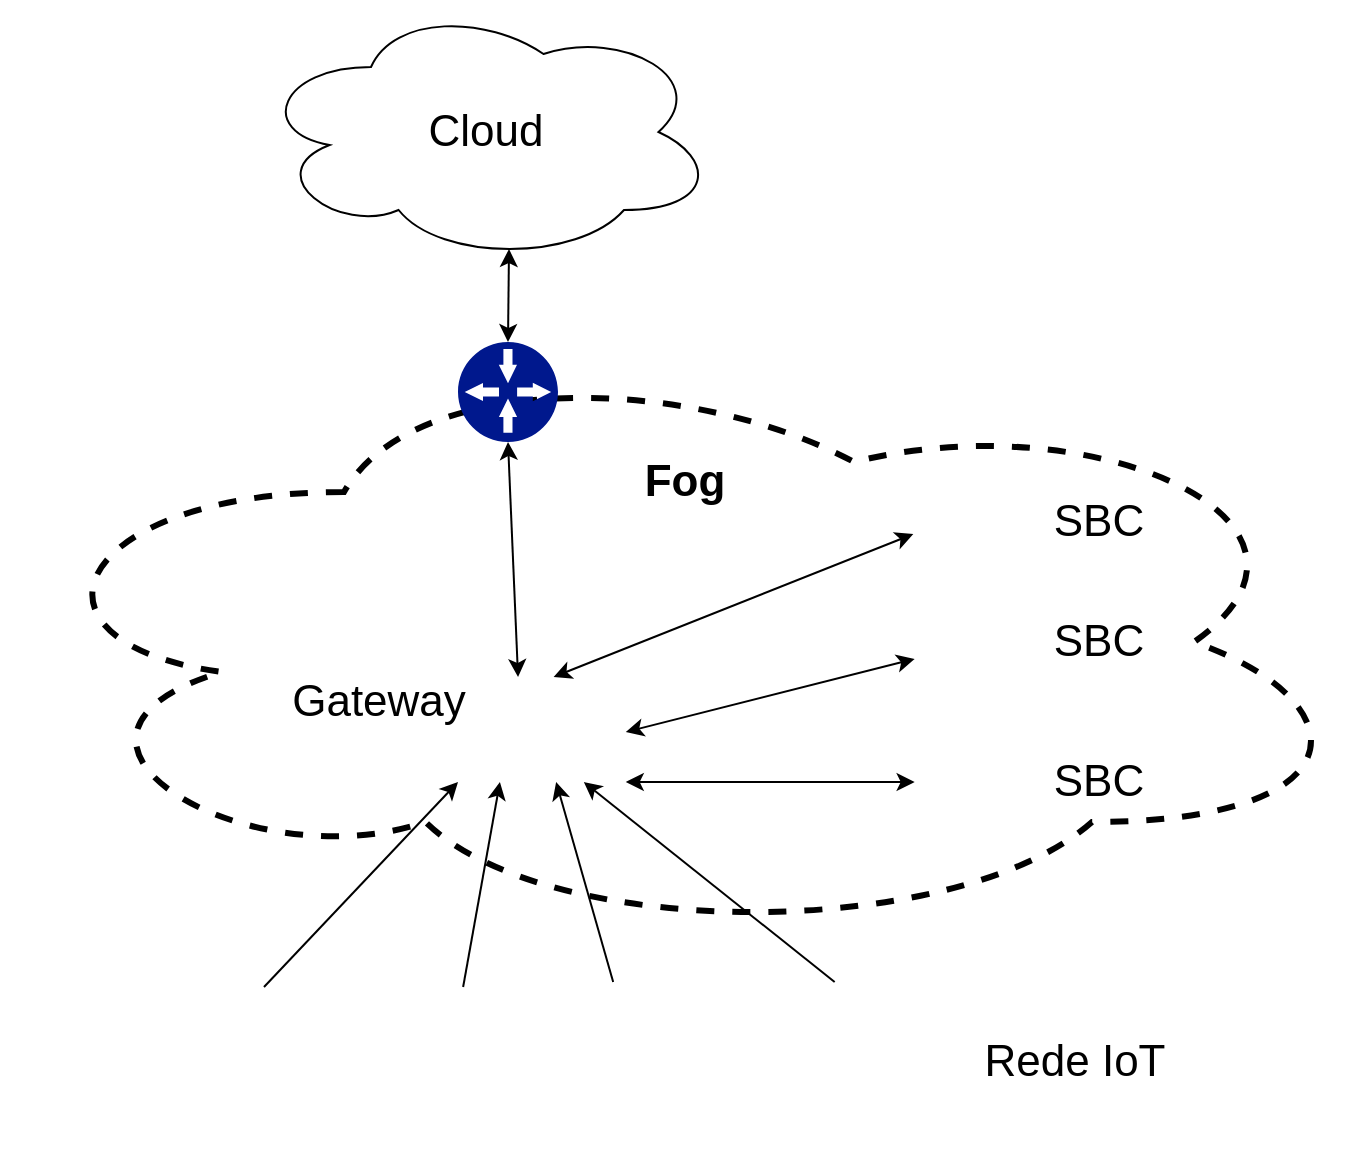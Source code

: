 <mxfile version="14.7.6" type="device"><diagram id="uk2KKLUS-LixpGDL0QWO" name="Page-1"><mxGraphModel dx="1422" dy="793" grid="1" gridSize="10" guides="1" tooltips="1" connect="1" arrows="1" fold="1" page="1" pageScale="1" pageWidth="1169" pageHeight="827" math="0" shadow="0"><root><mxCell id="0"/><mxCell id="1" parent="0"/><mxCell id="3M_6Fb5BQqIkrWtHs6YI-38" value="" style="ellipse;shape=cloud;whiteSpace=wrap;html=1;strokeWidth=3;dashed=1;" parent="1" vertex="1"><mxGeometry x="200" y="440" width="680" height="300" as="geometry"/></mxCell><mxCell id="3M_6Fb5BQqIkrWtHs6YI-4" value="" style="aspect=fixed;pointerEvents=1;shadow=0;dashed=0;html=1;strokeColor=none;labelPosition=center;verticalLabelPosition=bottom;verticalAlign=top;align=center;fillColor=#00188D;shape=mxgraph.mscae.enterprise.gateway" parent="1" vertex="1"><mxGeometry x="427" y="440" width="50" height="50" as="geometry"/></mxCell><mxCell id="3M_6Fb5BQqIkrWtHs6YI-5" value="" style="shape=image;verticalLabelPosition=bottom;labelBackgroundColor=#ffffff;verticalAlign=top;aspect=fixed;imageAspect=0;image=https://images-na.ssl-images-amazon.com/images/I/91zSu44%2B34L._AC_SL1500_.jpg;" parent="1" vertex="1"><mxGeometry x="427" y="610" width="83.88" height="50" as="geometry"/></mxCell><mxCell id="3M_6Fb5BQqIkrWtHs6YI-6" value="&lt;font style=&quot;font-size: 22px&quot;&gt;Cloud&lt;/font&gt;" style="ellipse;shape=cloud;whiteSpace=wrap;html=1;" parent="1" vertex="1"><mxGeometry x="326" y="270" width="230" height="130" as="geometry"/></mxCell><mxCell id="3M_6Fb5BQqIkrWtHs6YI-7" value="" style="endArrow=classic;startArrow=classic;html=1;entryX=0.55;entryY=0.95;entryDx=0;entryDy=0;entryPerimeter=0;exitX=0.5;exitY=0;exitDx=0;exitDy=0;exitPerimeter=0;" parent="1" source="3M_6Fb5BQqIkrWtHs6YI-4" target="3M_6Fb5BQqIkrWtHs6YI-6" edge="1"><mxGeometry width="50" height="50" relative="1" as="geometry"><mxPoint x="560" y="430" as="sourcePoint"/><mxPoint x="610" y="380" as="targetPoint"/></mxGeometry></mxCell><mxCell id="3M_6Fb5BQqIkrWtHs6YI-8" value="" style="shape=image;verticalLabelPosition=bottom;labelBackgroundColor=#ffffff;verticalAlign=top;aspect=fixed;imageAspect=0;image=https://images-na.ssl-images-amazon.com/images/I/91zSu44%2B34L._AC_SL1500_.jpg;" parent="1" vertex="1"><mxGeometry x="655.33" y="510" width="67.1" height="40" as="geometry"/></mxCell><mxCell id="3M_6Fb5BQqIkrWtHs6YI-9" value="" style="shape=image;verticalLabelPosition=bottom;labelBackgroundColor=#ffffff;verticalAlign=top;aspect=fixed;imageAspect=0;image=https://images-na.ssl-images-amazon.com/images/I/91zSu44%2B34L._AC_SL1500_.jpg;" parent="1" vertex="1"><mxGeometry x="655.33" y="570" width="67.1" height="40" as="geometry"/></mxCell><mxCell id="3M_6Fb5BQqIkrWtHs6YI-10" value="" style="shape=image;verticalLabelPosition=bottom;labelBackgroundColor=#ffffff;verticalAlign=top;aspect=fixed;imageAspect=0;image=https://images-na.ssl-images-amazon.com/images/I/91zSu44%2B34L._AC_SL1500_.jpg;" parent="1" vertex="1"><mxGeometry x="655.33" y="640" width="67.1" height="40" as="geometry"/></mxCell><mxCell id="3M_6Fb5BQqIkrWtHs6YI-11" value="" style="endArrow=classic;startArrow=classic;html=1;entryX=-0.01;entryY=0.65;entryDx=0;entryDy=0;entryPerimeter=0;exitX=0.57;exitY=-0.05;exitDx=0;exitDy=0;exitPerimeter=0;" parent="1" source="3M_6Fb5BQqIkrWtHs6YI-5" target="3M_6Fb5BQqIkrWtHs6YI-8" edge="1"><mxGeometry width="50" height="50" relative="1" as="geometry"><mxPoint x="575.33" y="560" as="sourcePoint"/><mxPoint x="625.33" y="510" as="targetPoint"/></mxGeometry></mxCell><mxCell id="3M_6Fb5BQqIkrWtHs6YI-13" value="" style="endArrow=classic;startArrow=classic;html=1;exitX=1;exitY=1;exitDx=0;exitDy=0;" parent="1" source="3M_6Fb5BQqIkrWtHs6YI-5" target="3M_6Fb5BQqIkrWtHs6YI-10" edge="1"><mxGeometry width="50" height="50" relative="1" as="geometry"><mxPoint x="528.65" y="585" as="sourcePoint"/><mxPoint x="665.33" y="581.346" as="targetPoint"/></mxGeometry></mxCell><mxCell id="3M_6Fb5BQqIkrWtHs6YI-14" value="" style="endArrow=classic;startArrow=classic;html=1;entryX=0.5;entryY=1;entryDx=0;entryDy=0;entryPerimeter=0;exitX=0.358;exitY=-0.05;exitDx=0;exitDy=0;exitPerimeter=0;" parent="1" source="3M_6Fb5BQqIkrWtHs6YI-5" target="3M_6Fb5BQqIkrWtHs6YI-4" edge="1"><mxGeometry width="50" height="50" relative="1" as="geometry"><mxPoint x="560" y="530" as="sourcePoint"/><mxPoint x="610" y="480" as="targetPoint"/></mxGeometry></mxCell><mxCell id="3M_6Fb5BQqIkrWtHs6YI-17" value="" style="endArrow=classic;startArrow=classic;html=1;exitX=1;exitY=0.5;exitDx=0;exitDy=0;" parent="1" source="3M_6Fb5BQqIkrWtHs6YI-5" target="3M_6Fb5BQqIkrWtHs6YI-9" edge="1"><mxGeometry width="50" height="50" relative="1" as="geometry"><mxPoint x="560" y="530" as="sourcePoint"/><mxPoint x="610" y="480" as="targetPoint"/></mxGeometry></mxCell><mxCell id="3M_6Fb5BQqIkrWtHs6YI-22" value="" style="shape=image;html=1;verticalAlign=top;verticalLabelPosition=bottom;labelBackgroundColor=#ffffff;imageAspect=0;aspect=fixed;image=https://cdn3.iconfinder.com/data/icons/luchesa-vol-9/128/Home-128.png;strokeColor=#000000;" parent="1" vertex="1"><mxGeometry x="385.33" y="762.5" width="75" height="75" as="geometry"/></mxCell><mxCell id="3M_6Fb5BQqIkrWtHs6YI-23" value="" style="shape=image;html=1;verticalAlign=top;verticalLabelPosition=bottom;labelBackgroundColor=#ffffff;imageAspect=0;aspect=fixed;image=https://cdn0.iconfinder.com/data/icons/kameleon-free-pack-rounded/110/Old-Car-2-128.png;strokeColor=#000000;" parent="1" vertex="1"><mxGeometry x="290" y="762.5" width="80" height="80" as="geometry"/></mxCell><mxCell id="3M_6Fb5BQqIkrWtHs6YI-26" value="" style="shape=image;html=1;verticalAlign=top;verticalLabelPosition=bottom;labelBackgroundColor=#ffffff;imageAspect=0;aspect=fixed;image=https://cdn3.iconfinder.com/data/icons/luchesa-vol-9/128/Light-128.png;strokeColor=#000000;" parent="1" vertex="1"><mxGeometry x="476" y="760" width="80" height="80" as="geometry"/></mxCell><mxCell id="3M_6Fb5BQqIkrWtHs6YI-30" value="" style="shape=image;html=1;verticalAlign=top;verticalLabelPosition=bottom;labelBackgroundColor=#ffffff;imageAspect=0;aspect=fixed;image=https://cdn3.iconfinder.com/data/icons/clinical-3/96/medic-128.png;strokeColor=#000000;" parent="1" vertex="1"><mxGeometry x="575.33" y="760" width="80" height="80" as="geometry"/></mxCell><mxCell id="3M_6Fb5BQqIkrWtHs6YI-33" value="" style="endArrow=classic;html=1;exitX=0.5;exitY=0;exitDx=0;exitDy=0;entryX=0;entryY=1;entryDx=0;entryDy=0;" parent="1" source="3M_6Fb5BQqIkrWtHs6YI-23" target="3M_6Fb5BQqIkrWtHs6YI-5" edge="1"><mxGeometry width="50" height="50" relative="1" as="geometry"><mxPoint x="560" y="910" as="sourcePoint"/><mxPoint x="610" y="860" as="targetPoint"/></mxGeometry></mxCell><mxCell id="3M_6Fb5BQqIkrWtHs6YI-34" value="" style="endArrow=classic;html=1;entryX=0.25;entryY=1;entryDx=0;entryDy=0;" parent="1" source="3M_6Fb5BQqIkrWtHs6YI-22" target="3M_6Fb5BQqIkrWtHs6YI-5" edge="1"><mxGeometry width="50" height="50" relative="1" as="geometry"><mxPoint x="355.33" y="802.5" as="sourcePoint"/><mxPoint x="450" y="670" as="targetPoint"/></mxGeometry></mxCell><mxCell id="3M_6Fb5BQqIkrWtHs6YI-35" value="" style="endArrow=classic;html=1;entryX=0.75;entryY=1;entryDx=0;entryDy=0;exitX=0.5;exitY=0;exitDx=0;exitDy=0;" parent="1" source="3M_6Fb5BQqIkrWtHs6YI-30" target="3M_6Fb5BQqIkrWtHs6YI-5" edge="1"><mxGeometry width="50" height="50" relative="1" as="geometry"><mxPoint x="444.51" y="802.5" as="sourcePoint"/><mxPoint x="450" y="680" as="targetPoint"/></mxGeometry></mxCell><mxCell id="3M_6Fb5BQqIkrWtHs6YI-36" value="" style="endArrow=classic;html=1;" parent="1" source="3M_6Fb5BQqIkrWtHs6YI-26" target="3M_6Fb5BQqIkrWtHs6YI-5" edge="1"><mxGeometry width="50" height="50" relative="1" as="geometry"><mxPoint x="454.51" y="812.5" as="sourcePoint"/><mxPoint x="460" y="690" as="targetPoint"/></mxGeometry></mxCell><mxCell id="3M_6Fb5BQqIkrWtHs6YI-42" value="&lt;font style=&quot;font-size: 22px&quot;&gt;Rede IoT&lt;/font&gt;" style="text;html=1;align=center;verticalAlign=middle;resizable=0;points=[];autosize=1;strokeColor=none;" parent="1" vertex="1"><mxGeometry x="680" y="790" width="110" height="20" as="geometry"/></mxCell><mxCell id="3M_6Fb5BQqIkrWtHs6YI-43" value="&lt;font style=&quot;font-size: 22px&quot;&gt;SBC&lt;/font&gt;" style="text;html=1;align=center;verticalAlign=middle;resizable=0;points=[];autosize=1;strokeColor=none;" parent="1" vertex="1"><mxGeometry x="717.43" y="520" width="60" height="20" as="geometry"/></mxCell><mxCell id="3M_6Fb5BQqIkrWtHs6YI-44" value="&lt;font style=&quot;font-size: 22px&quot;&gt;SBC&lt;/font&gt;" style="text;html=1;align=center;verticalAlign=middle;resizable=0;points=[];autosize=1;strokeColor=none;" parent="1" vertex="1"><mxGeometry x="717.43" y="580" width="60" height="20" as="geometry"/></mxCell><mxCell id="3M_6Fb5BQqIkrWtHs6YI-45" value="&lt;font style=&quot;font-size: 22px&quot;&gt;SBC&lt;/font&gt;" style="text;html=1;align=center;verticalAlign=middle;resizable=0;points=[];autosize=1;strokeColor=none;" parent="1" vertex="1"><mxGeometry x="717.43" y="650" width="60" height="20" as="geometry"/></mxCell><mxCell id="3M_6Fb5BQqIkrWtHs6YI-46" value="&lt;font style=&quot;font-size: 22px&quot;&gt;Gateway&lt;/font&gt;" style="text;html=1;align=center;verticalAlign=middle;resizable=0;points=[];autosize=1;strokeColor=none;" parent="1" vertex="1"><mxGeometry x="337.0" y="610" width="100" height="20" as="geometry"/></mxCell><mxCell id="3M_6Fb5BQqIkrWtHs6YI-47" value="&lt;b&gt;&lt;font style=&quot;font-size: 22px&quot;&gt;Fog&lt;/font&gt;&lt;/b&gt;" style="text;html=1;align=center;verticalAlign=middle;resizable=0;points=[];autosize=1;strokeColor=none;" parent="1" vertex="1"><mxGeometry x="510" y="500" width="60" height="20" as="geometry"/></mxCell></root></mxGraphModel></diagram></mxfile>